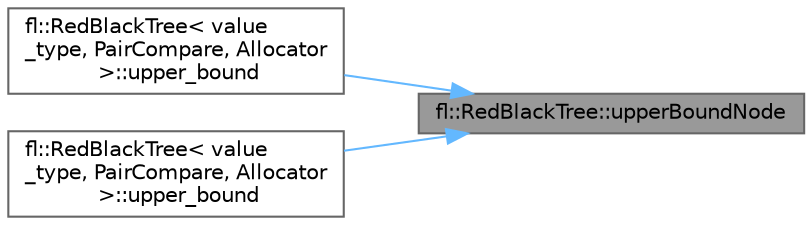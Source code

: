 digraph "fl::RedBlackTree::upperBoundNode"
{
 // INTERACTIVE_SVG=YES
 // LATEX_PDF_SIZE
  bgcolor="transparent";
  edge [fontname=Helvetica,fontsize=10,labelfontname=Helvetica,labelfontsize=10];
  node [fontname=Helvetica,fontsize=10,shape=box,height=0.2,width=0.4];
  rankdir="RL";
  Node1 [id="Node000001",label="fl::RedBlackTree::upperBoundNode",height=0.2,width=0.4,color="gray40", fillcolor="grey60", style="filled", fontcolor="black",tooltip=" "];
  Node1 -> Node2 [id="edge1_Node000001_Node000002",dir="back",color="steelblue1",style="solid",tooltip=" "];
  Node2 [id="Node000002",label="fl::RedBlackTree\< value\l_type, PairCompare, Allocator\l \>::upper_bound",height=0.2,width=0.4,color="grey40", fillcolor="white", style="filled",URL="$dd/d28/classfl_1_1_red_black_tree_a0ad05d3e565e6900a410fde910770a17.html#a0ad05d3e565e6900a410fde910770a17",tooltip=" "];
  Node1 -> Node3 [id="edge2_Node000001_Node000003",dir="back",color="steelblue1",style="solid",tooltip=" "];
  Node3 [id="Node000003",label="fl::RedBlackTree\< value\l_type, PairCompare, Allocator\l \>::upper_bound",height=0.2,width=0.4,color="grey40", fillcolor="white", style="filled",URL="$dd/d28/classfl_1_1_red_black_tree_a23352e0bc6a8817388e6bbe5e1bea840.html#a23352e0bc6a8817388e6bbe5e1bea840",tooltip=" "];
}
